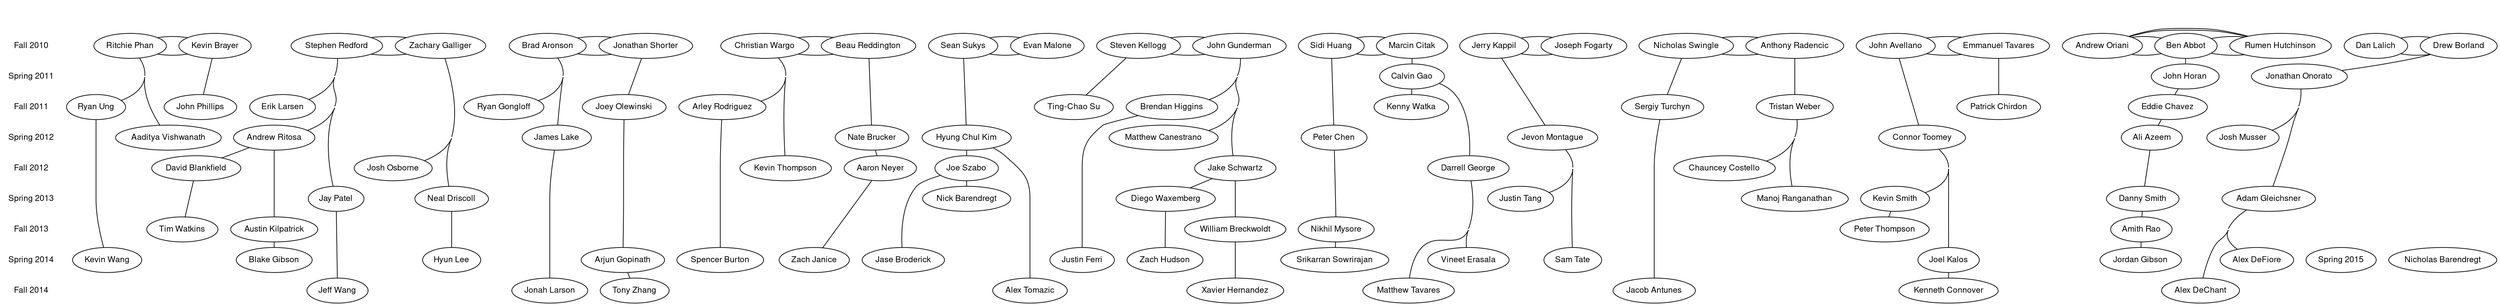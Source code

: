 /******************************************
 * Deta Chi of CWRU Brotherhood tree.     *
 *                                        *
 * Based on the work of the               *
 * Beta Nu of Theta Chi Brotherhood tree. *
 *                                        *
 * This language has a C-like grammar and *
 * commenting system.			  *
 *****************************************/
digraph brotherhood {
	ranksep=0; // minimum separation between ranks
	concentrate=true; // gives a more flowing edge pattern
	ratio=compress; // optimizes for horizontal space
	size="50,50"; // gives it a square shape
	/* This first block represents a timeline on the left side. */
	{
		// Change font to something appropriate for your system
		node [shape=plaintext, fontname="Nimbus Sans 1", fontsize=12];
		edge [style=invis];
                "" -> "Fall 2010" -> "Spring 2011" -> "Fall 2011" -> "Spring 2012" -> "Fall 2012" -> "Spring 2013" -> "Fall 2013" -> "Spring 2014" -> "Fall 2014";
	}
	/* This lists who was in which pledge class so that everyone from each pledge class is in the same rank. */
	node [color=black, shape=ellipse, fontname="Nimbus Sans 1", fontsize=12];
	edge [arrowhead=none, arrowtail=none];

    { rank = same; "Fall 2010"; "Ritchie Phan"; "Stephen Redford"; "Zachary Galliger"; "Brad Aronson"; "Christian Wargo"; "Sean Sukys"; "Steven Kellogg"; "Kevin Brayer"; "Sidi Huang"; "Jerry Kappil"; "Nicholas Swingle"; "Jonathan Shorter"; "Anthony Radencic"; "John Avellano"; "Andrew Oriani"; "John Gunderman"; "Beau Reddington"; "Dan Lalich"; "Evan Malone"; "Ben Abbot"; "Drew Borland"; "Marcin Citak"; "Joseph Fogarty"; "Emmanuel Tavares"; "Rumen Hutchinson"}
    { rank = same; "Spring 2011"; "John Horan"; "Jonathan Onorato"; "Calvin Gao";}
	{ rank = same; "Fall 2011"; "Joey Olewinski"; "Ryan Ung"; "Eddie Chavez"; "Ting-Chao Su"; "Tristan Weber"; "Erik Larsen"; "Brendan Higgins"; "Patrick Chirdon"; "Arley Rodriguez"; "Sergiy Turchyn"; "John Phillips"; "Kenny Watka"; "Ryan Gongloff"}
	{ rank = same; "Spring 2012"; "Matthew Canestrano"; "Andrew Ritosa"; "Connor Toomey"; "Jevon Montague"; "Ali Azeem"; "Peter Chen"; "Josh Musser"; "James Lake"; "Hyung Chul Kim"; "Nate Brucker"; "Aaditya Vishwanath"}
    { rank = same; "Fall 2012"; "Jake Schwartz"; "Joe Szabo"; "Kevin Thompson"; "Darrell George"; "Aaron Neyer"; "Josh Osborne"; "Chauncey Costello"; "David Blankfield";}
    { rank = same; "Spring 2013"; "Danny Smith"; "Manoj Ranganathan";  "Neal Driscoll"; "Jay Patel"; "Diego Waxemberg"; "Adam Gleichsner"; "Justin Tang"; "Kevin Smith"; }
    { rank = same; "Fall 2013"; "William Breckwoldt"; "Nikhil Mysore"; "Austin Kilpatrick"; "Tim Watkins"; "Amith Rao"; "Peter Thompson"; }
    { rank = same; "Spring 2014"; "Jase Broderick"; "Spencer Burton"; "Justin Ferri"; "Blake Gibson"; "Jordan Gibson"; "Arjun Gopinath"; "Zach Hudson"; "Joel Kalos"; "Sam Tate"; "Kevin Wang"; "Hyun Lee"; "Zach Janice"; }
    { rank = same; "Fall 2014"; "Jeff Wang"; "Jonah Larson"; "Alex Tomazic"; "Xavier Hernandez"; "Matthew Tavares"; "Jacob Antunes"; "Kenneth Connover"; "Alex DeChant"; }
    { rank = same; "Spring 2015"; "Vineet Erasala"; "Srikarran Sowrirajan"; "Nicholas Barendregt"; "Alex DeFiore";}
	
	/* Big brother -> Little brother */
        /* Co-bros have connections in both directions */
        "Ritchie Phan" -> "Kevin Brayer";
        "Stephen Redford" -> "Zachary Galliger";
        "Zachary Galliger" -> "Stephen Redford";
        "Brad Aronson" -> "Jonathan Shorter";
        "Christian Wargo" -> "Beau Reddington";
        "Sean Sukys" -> "Evan Malone";
        "Evan Malone" -> "Sean Sukys";
        "Steven Kellogg" -> "John Gunderman";
        "Jonathan Shorter" -> "Joey Olewinski";
        "Ritchie Phan" -> "Ryan Ung";
        "Ben Abbot" -> "John Horan";
        "John Horan" -> "Eddie Chavez";
        "Kevin Brayer" -> "Ritchie Phan";
        "Drew Borland" ->"Jonathan Onorato";
        "Marcin Citak" -> "Sidi Huang";
        "Sidi Huang" -> "Marcin Citak";
        "Marcin Citak" -> "Calvin Gao";
        "Jerry Kappil" -> "Joseph Fogarty";
        "Joseph Fogarty" -> "Jerry Kappil";
        "Steven Kellogg" -> "Ting-Chao Su";
        "Nicholas Swingle" -> "Anthony Radencic";
        "Anthony Radencic"-> "Tristan Weber";
        "Jonathan Shorter" -> "Brad Aronson";
        "Anthony Radencic" -> "Nicholas Swingle";
        "John Avellano" -> "Emmanuel Tavares";
        "Emmanuel Tavares" -> "John Avellano";
        "Andrew Oriani" -> "Ben Abbot";
        "Ben Abbot" -> "Andrew Oriani";
        "John Gunderman" -> "Steven Kellogg";
        "Beau Reddington" -> "Christian Wargo";
        "Dan Lalich" -> "Drew Borland";
        "Drew Borland" -> "Dan Lalich";
        "Stephen Redford" -> "Erik Larsen";
        "John Gunderman" -> "Brendan Higgins";
        "Emmanuel Tavares" -> "Patrick Chirdon";
        "Christian Wargo" -> "Arley Rodriguez";
        "Nicholas Swingle" -> "Sergiy Turchyn";
        "Kevin Brayer" -> "John Phillips";
        "John Gunderman" -> "Matthew Canestrano";
        "Stephen Redford" -> "Andrew Ritosa";
        "John Avellano" -> "Connor Toomey";
        "Jerry Kappil" -> "Jevon Montague";
        "Eddie Chavez" -> "Ali Azeem";
        "Sidi Huang" -> "Peter Chen";
        "Jonathan Onorato" -> "Josh Musser";
        "Brad Aronson" -> "James Lake";
        "Sean Sukys" -> "Hyung Chul Kim";
        "Beau Reddington" -> "Nate Brucker";
        "Ritchie Phan" -> "Aaditya Vishwanath";
        "Rumen Hutchinson" -> "Ben Abbot";
        "Ben Abbot" -> "Rumen Hutchinson";
        "Rumen Hutchinson" -> "Andrew Oriani";
        "Andrew Oriani" -> "Rumen Hutchinson";
        "Calvin Gao" -> "Kenny Watka";
        "Brad Aronson" -> "Ryan Gongloff";
        "John Gunderman" -> "Jake Schwartz";
        "Hyung Chul Kim" -> "Joe Szabo";
        "Christian Wargo" -> "Kevin Thompson";
        "Nate Brucker" -> "Aaron Neyer";
        "Zachary Galliger" -> "Josh Osborne";
        "Tristan Weber" -> "Chauncey Costello";
        "Andrew Ritosa" -> "David Blankfield";
        "Calvin Gao" -> "Darrell George";
        "Ali Azeem" -> "Danny Smith";
        "Tristan Weber" -> "Manoj Ranganathan";
        "Zachary Galliger" -> "Neal Driscoll";
        "Stephen Redford" -> "Jay Patel";
        "Jake Schwartz" -> "Diego Waxemberg";
        "Jonathan Onorato" -> "Adam Gleichsner";
        "Jevon Montague" -> "Justin Tang";
        "Connor Toomey" -> "Kevin Smith";
        "Jake Schwartz" -> "William Breckwoldt";
        "Peter Chen" -> "Nikhil Mysore";
        "Kevin Smith" -> "Peter Thompson";
        "Andrew Ritosa" -> "Austin Kilpatrick";
        "David Blankfield" -> "Tim Watkins";
        "Danny Smith" -> "Amith Rao";
        "Joe Szabo" -> "Jase Broderick";
        "Arley Rodriguez" -> "Spencer Burton";
        "Brendan Higgins" -> "Justin Ferri";
        "Austin Kilpatrick" -> "Blake Gibson";
        "Amith Rao" -> "Jordan Gibson";
        "Joey Olewinski" -> "Arjun Gopinath";
        "Diego Waxemberg" -> "Zach Hudson";
        "Connor Toomey" -> "Joel Kalos";
        "Jevon Montague" -> "Sam Tate";
        "Ryan Ung" -> "Kevin Wang";
        "Neal Driscoll" -> "Hyun Lee";
        "Aaron Neyer" -> "Zach Janice";
        "Jay Patel" -> "Jeff Wang";
        "James Lake" -> "Jonah Larson";
        "Arjun Gopinath" -> "Tony Zhang";
        "Hyung Chul Kim" -> "Alex Tomazic";
        "William Breckwoldt" -> "Xavier Hernandez";
        "Darrell George" -> "Matthew Tavares";
        "Sergiy Turchyn" -> "Jacob Antunes";
        "Joel Kalos" -> "Kenneth Connover";
        "Adam Gleichsner" -> "Alex DeChant";
        "Darrell George" -> "Vineet Erasala";
        "Nikhil Mysore" -> "Srikarran Sowrirajan";
        "Joe Szabo" -> "Nick Barendregt";
        "Adam Gleichsner" -> "Alex DeFiore";

}
